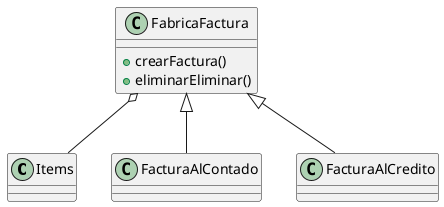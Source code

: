 @startuml
    class I as "Items"{
        
    }

    class FF as "FabricaFactura"{
        +crearFactura()
        +eliminarEliminar()
    }

    class FSI as "FacturaAlContado"{

    }

    class FCI as "FacturaAlCredito"{

    }

    FF <|-- FSI
    FF <|-- FCI
    FF o-- I 



@enduml